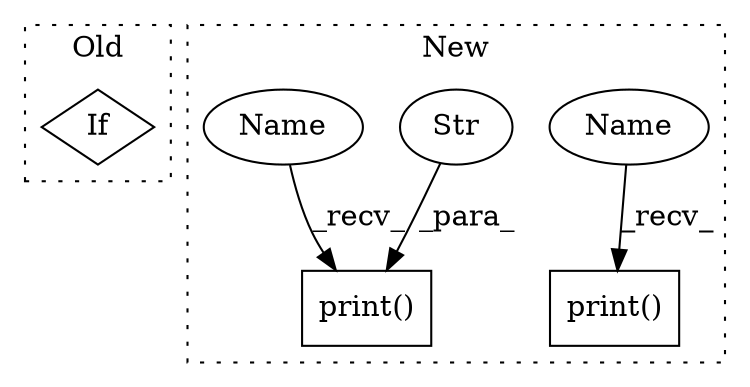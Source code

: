 digraph G {
subgraph cluster0 {
1 [label="If" a="96" s="12394" l="3" shape="diamond"];
label = "Old";
style="dotted";
}
subgraph cluster1 {
2 [label="print()" a="75" s="16343,16369" l="11,1" shape="box"];
3 [label="Str" a="66" s="16354" l="15" shape="ellipse"];
4 [label="print()" a="75" s="15797,15839" l="11,1" shape="box"];
5 [label="Name" a="87" s="15797" l="4" shape="ellipse"];
6 [label="Name" a="87" s="16343" l="4" shape="ellipse"];
label = "New";
style="dotted";
}
3 -> 2 [label="_para_"];
5 -> 4 [label="_recv_"];
6 -> 2 [label="_recv_"];
}